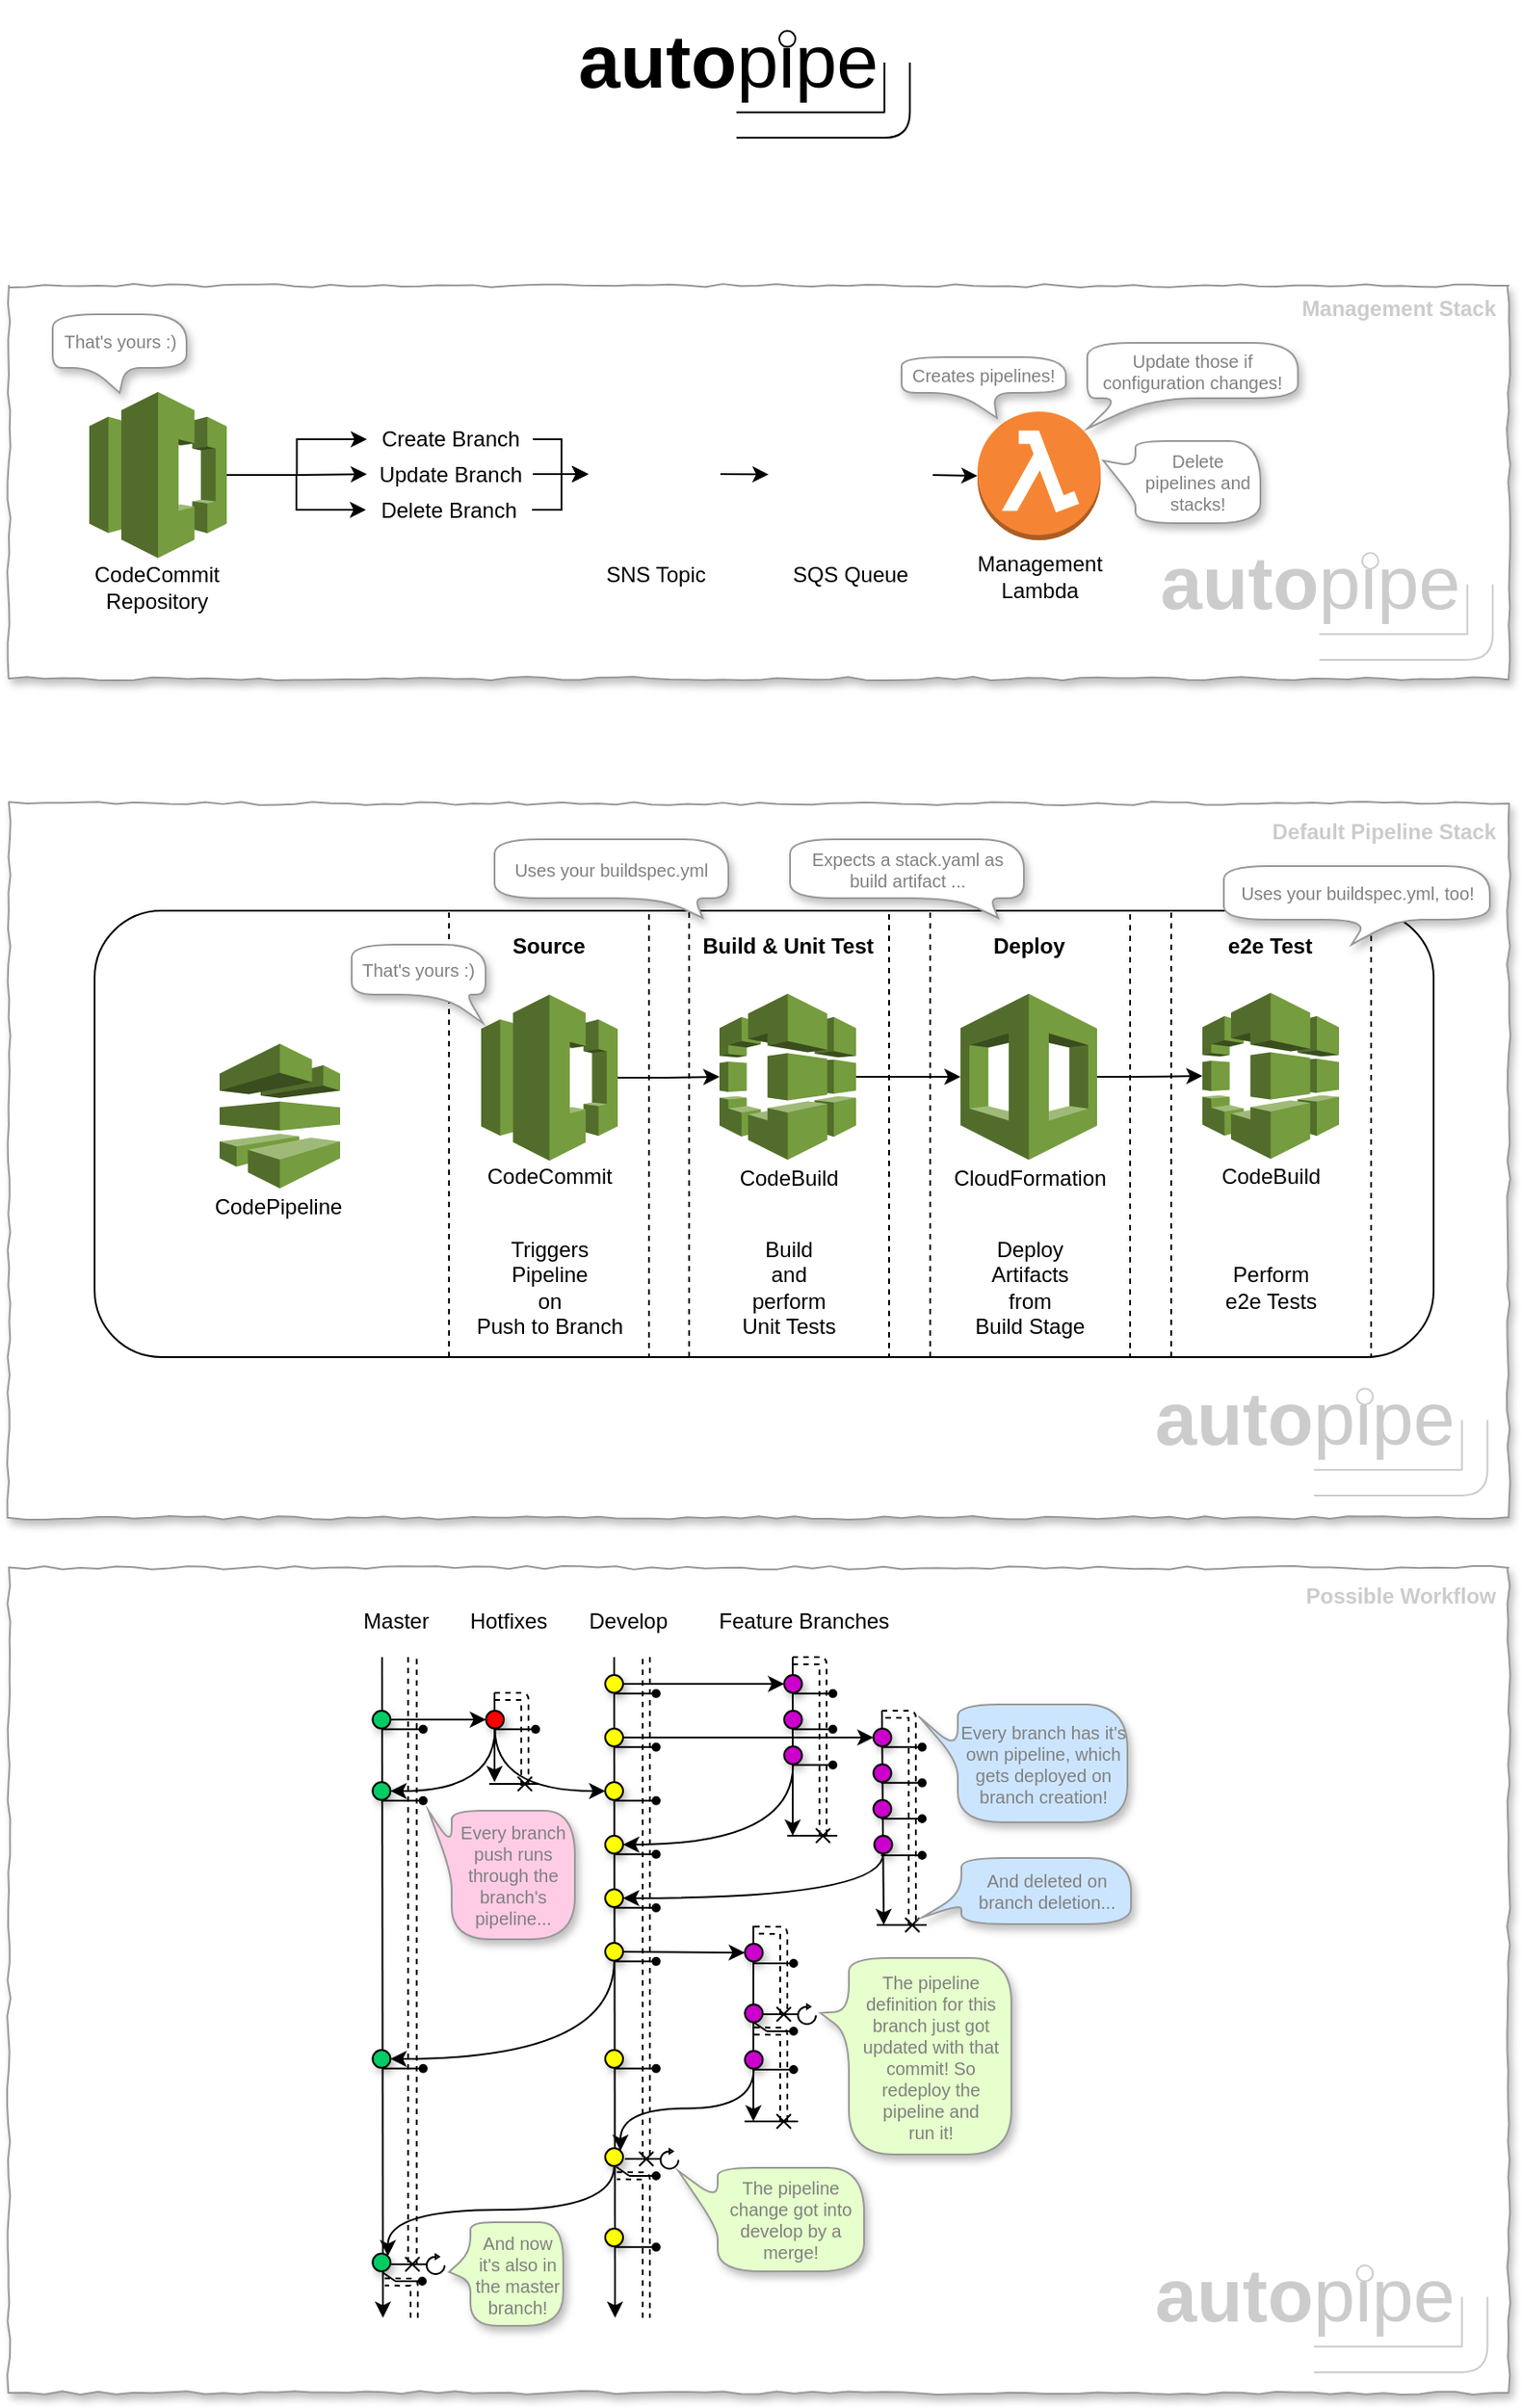 <mxfile version="12.0.2" type="device" pages="1"><diagram id="Ag3BQZGBw6UOgnRvfbhk" name="Page-1"><mxGraphModel dx="-2028" dy="-161" grid="1" gridSize="10" guides="1" tooltips="1" connect="1" arrows="1" fold="1" page="0" pageScale="1" pageWidth="827" pageHeight="1169" math="0" shadow="0"><root><mxCell id="0"/><mxCell id="1" parent="0"/><mxCell id="YhTG-OU2fofFNXRnNxZo-60" value="" style="rounded=0;whiteSpace=wrap;html=1;shadow=1;strokeColor=#999999;fillColor=#FFFFFF;gradientColor=none;fontSize=10;fontColor=#808080;comic=1;" vertex="1" parent="1"><mxGeometry x="3290" y="1838" width="840" height="462" as="geometry"/></mxCell><mxCell id="YhTG-OU2fofFNXRnNxZo-61" value="Possible Workflow" style="text;html=1;strokeColor=none;fillColor=none;align=right;verticalAlign=middle;whiteSpace=wrap;rounded=0;shadow=1;fontSize=12;fontColor=#CCCCCC;fontStyle=1" vertex="1" parent="1"><mxGeometry x="3967" y="1844" width="158" height="20" as="geometry"/></mxCell><mxCell id="YhTG-OU2fofFNXRnNxZo-62" value="" style="group;fontColor=#CCCCCC;" vertex="1" connectable="0" parent="1"><mxGeometry x="3926" y="2211.3" width="185" height="70" as="geometry"/></mxCell><mxCell id="YhTG-OU2fofFNXRnNxZo-63" value="" style="group" vertex="1" connectable="0" parent="YhTG-OU2fofFNXRnNxZo-62"><mxGeometry width="185" height="70" as="geometry"/></mxCell><mxCell id="YhTG-OU2fofFNXRnNxZo-64" value="&lt;font style=&quot;font-size: 42px&quot; color=&quot;#cccccc&quot;&gt;&lt;b&gt;auto&lt;/b&gt;pipe&lt;/font&gt;" style="text;html=1;strokeColor=none;fillColor=none;align=center;verticalAlign=middle;whiteSpace=wrap;rounded=0;" vertex="1" parent="YhTG-OU2fofFNXRnNxZo-63"><mxGeometry width="180" height="70" as="geometry"/></mxCell><mxCell id="YhTG-OU2fofFNXRnNxZo-65" value="" style="shape=link;html=1;width=14.286;exitX=1;exitY=0.5;exitDx=0;exitDy=0;entryX=0.5;entryY=1;entryDx=0;entryDy=0;strokeColor=#CCCCCC;" edge="1" parent="YhTG-OU2fofFNXRnNxZo-63"><mxGeometry width="50" height="50" relative="1" as="geometry"><mxPoint x="185" y="35" as="sourcePoint"/><mxPoint x="95" y="70" as="targetPoint"/><Array as="points"><mxPoint x="185" y="70"/></Array></mxGeometry></mxCell><mxCell id="YhTG-OU2fofFNXRnNxZo-66" value="" style="ellipse;whiteSpace=wrap;html=1;fontColor=#CCCCCC;strokeColor=#CCCCCC;" vertex="1" parent="YhTG-OU2fofFNXRnNxZo-63"><mxGeometry x="119" y="17.302" width="9" height="9" as="geometry"/></mxCell><mxCell id="YhTG-OU2fofFNXRnNxZo-51" value="" style="rounded=0;whiteSpace=wrap;html=1;shadow=1;strokeColor=#999999;fillColor=#FFFFFF;gradientColor=none;fontSize=10;fontColor=#808080;comic=1;" vertex="1" parent="1"><mxGeometry x="3290" y="1410" width="840" height="400" as="geometry"/></mxCell><mxCell id="YhTG-OU2fofFNXRnNxZo-52" value="Default Pipeline Stack" style="text;html=1;strokeColor=none;fillColor=none;align=right;verticalAlign=middle;whiteSpace=wrap;rounded=0;shadow=1;fontSize=12;fontColor=#CCCCCC;fontStyle=1" vertex="1" parent="1"><mxGeometry x="3967" y="1416" width="158" height="20" as="geometry"/></mxCell><mxCell id="YhTG-OU2fofFNXRnNxZo-53" value="" style="group;fontColor=#CCCCCC;" vertex="1" connectable="0" parent="1"><mxGeometry x="3926" y="1720.3" width="185" height="70" as="geometry"/></mxCell><mxCell id="YhTG-OU2fofFNXRnNxZo-54" value="" style="group" vertex="1" connectable="0" parent="YhTG-OU2fofFNXRnNxZo-53"><mxGeometry width="185" height="70" as="geometry"/></mxCell><mxCell id="YhTG-OU2fofFNXRnNxZo-55" value="&lt;font style=&quot;font-size: 42px&quot; color=&quot;#cccccc&quot;&gt;&lt;b&gt;auto&lt;/b&gt;pipe&lt;/font&gt;" style="text;html=1;strokeColor=none;fillColor=none;align=center;verticalAlign=middle;whiteSpace=wrap;rounded=0;" vertex="1" parent="YhTG-OU2fofFNXRnNxZo-54"><mxGeometry width="180" height="70" as="geometry"/></mxCell><mxCell id="YhTG-OU2fofFNXRnNxZo-56" value="" style="shape=link;html=1;width=14.286;exitX=1;exitY=0.5;exitDx=0;exitDy=0;entryX=0.5;entryY=1;entryDx=0;entryDy=0;strokeColor=#CCCCCC;" edge="1" parent="YhTG-OU2fofFNXRnNxZo-54"><mxGeometry width="50" height="50" relative="1" as="geometry"><mxPoint x="185" y="35" as="sourcePoint"/><mxPoint x="95" y="70" as="targetPoint"/><Array as="points"><mxPoint x="185" y="70"/></Array></mxGeometry></mxCell><mxCell id="YhTG-OU2fofFNXRnNxZo-57" value="" style="ellipse;whiteSpace=wrap;html=1;fontColor=#CCCCCC;strokeColor=#CCCCCC;" vertex="1" parent="YhTG-OU2fofFNXRnNxZo-54"><mxGeometry x="119" y="17.302" width="9" height="9" as="geometry"/></mxCell><mxCell id="YhTG-OU2fofFNXRnNxZo-42" value="" style="rounded=0;whiteSpace=wrap;html=1;shadow=1;strokeColor=#999999;fillColor=#FFFFFF;gradientColor=none;fontSize=10;fontColor=#808080;comic=1;" vertex="1" parent="1"><mxGeometry x="3290" y="1120" width="840" height="220" as="geometry"/></mxCell><mxCell id="xUE1sR0iVJsSHnruMnoa-185" value="" style="verticalLabelPosition=bottom;shadow=0;align=center;fillColor=#ffffff;html=1;verticalAlign=top;strokeWidth=1;shape=mxgraph.electrical.transmission.testPoint;labelBackgroundColor=#ffffff;fontColor=#000000;rotation=90;strokeColor=#000000;perimeterSpacing=1;" parent="1" vertex="1"><mxGeometry x="3739" y="1895.935" width="4" height="25" as="geometry"/></mxCell><mxCell id="xUE1sR0iVJsSHnruMnoa-184" value="" style="verticalLabelPosition=bottom;shadow=0;align=center;fillColor=#ffffff;html=1;verticalAlign=top;strokeWidth=1;shape=mxgraph.electrical.transmission.testPoint;labelBackgroundColor=#ffffff;fontColor=#000000;rotation=90;strokeColor=#000000;perimeterSpacing=1;" parent="1" vertex="1"><mxGeometry x="3789" y="1925.935" width="4" height="25" as="geometry"/></mxCell><mxCell id="xUE1sR0iVJsSHnruMnoa-183" value="" style="verticalLabelPosition=bottom;shadow=0;align=center;fillColor=#ffffff;html=1;verticalAlign=top;strokeWidth=1;shape=mxgraph.electrical.transmission.testPoint;labelBackgroundColor=#ffffff;fontColor=#000000;rotation=90;strokeColor=#000000;perimeterSpacing=1;" parent="1" vertex="1"><mxGeometry x="3789" y="1945.935" width="4" height="25" as="geometry"/></mxCell><mxCell id="xUE1sR0iVJsSHnruMnoa-182" value="" style="verticalLabelPosition=bottom;shadow=0;align=center;fillColor=#ffffff;html=1;verticalAlign=top;strokeWidth=1;shape=mxgraph.electrical.transmission.testPoint;labelBackgroundColor=#ffffff;fontColor=#000000;rotation=90;strokeColor=#000000;perimeterSpacing=1;" parent="1" vertex="1"><mxGeometry x="3789" y="1966" width="4" height="25" as="geometry"/></mxCell><mxCell id="xUE1sR0iVJsSHnruMnoa-180" value="" style="verticalLabelPosition=bottom;shadow=0;align=center;fillColor=#ffffff;html=1;verticalAlign=top;strokeWidth=1;shape=mxgraph.electrical.transmission.testPoint;labelBackgroundColor=#ffffff;fontColor=#000000;rotation=90;strokeColor=#000000;perimeterSpacing=1;" parent="1" vertex="1"><mxGeometry x="3789" y="1986.5" width="4" height="25" as="geometry"/></mxCell><mxCell id="xUE1sR0iVJsSHnruMnoa-179" value="" style="verticalLabelPosition=bottom;shadow=0;align=center;fillColor=#ffffff;html=1;verticalAlign=top;strokeWidth=1;shape=mxgraph.electrical.transmission.testPoint;labelBackgroundColor=#ffffff;fontColor=#000000;rotation=90;strokeColor=#000000;perimeterSpacing=1;" parent="1" vertex="1"><mxGeometry x="3717" y="2106.5" width="4" height="25" as="geometry"/></mxCell><mxCell id="xUE1sR0iVJsSHnruMnoa-159" value="" style="verticalLabelPosition=bottom;shadow=0;align=center;fillColor=#ffffff;html=1;verticalAlign=top;strokeWidth=1;shape=mxgraph.electrical.transmission.testPoint;labelBackgroundColor=#ffffff;fontColor=#000000;rotation=90;strokeColor=#000000;perimeterSpacing=1;" parent="1" vertex="1"><mxGeometry x="3717" y="2047" width="4" height="25" as="geometry"/></mxCell><mxCell id="xUE1sR0iVJsSHnruMnoa-36" value="" style="rounded=1;whiteSpace=wrap;html=1;" parent="1" vertex="1"><mxGeometry x="3338" y="1470" width="750" height="250" as="geometry"/></mxCell><mxCell id="xUE1sR0iVJsSHnruMnoa-29" value="" style="group" parent="1" vertex="1" connectable="0"><mxGeometry x="3688" y="1516.5" width="76.5" height="113" as="geometry"/></mxCell><mxCell id="xUE1sR0iVJsSHnruMnoa-20" value="" style="outlineConnect=0;dashed=0;verticalLabelPosition=bottom;verticalAlign=top;align=center;html=1;shape=mxgraph.aws3.codebuild;fillColor=#759C3E;gradientColor=none;" parent="xUE1sR0iVJsSHnruMnoa-29" vertex="1"><mxGeometry width="76.5" height="93" as="geometry"/></mxCell><mxCell id="xUE1sR0iVJsSHnruMnoa-21" value="CodeBuild" style="text;html=1;strokeColor=none;fillColor=none;align=center;verticalAlign=middle;whiteSpace=wrap;rounded=0;" parent="xUE1sR0iVJsSHnruMnoa-29" vertex="1"><mxGeometry x="18.5" y="93" width="40" height="20" as="geometry"/></mxCell><mxCell id="xUE1sR0iVJsSHnruMnoa-30" style="edgeStyle=orthogonalEdgeStyle;rounded=0;orthogonalLoop=1;jettySize=auto;html=1;exitX=1;exitY=0.5;exitDx=0;exitDy=0;exitPerimeter=0;curved=1;" parent="1" source="xUE1sR0iVJsSHnruMnoa-18" target="xUE1sR0iVJsSHnruMnoa-20" edge="1"><mxGeometry relative="1" as="geometry"/></mxCell><mxCell id="xUE1sR0iVJsSHnruMnoa-31" style="edgeStyle=orthogonalEdgeStyle;rounded=0;orthogonalLoop=1;jettySize=auto;html=1;exitX=1;exitY=0.5;exitDx=0;exitDy=0;exitPerimeter=0;" parent="1" source="xUE1sR0iVJsSHnruMnoa-20" target="xUE1sR0iVJsSHnruMnoa-14" edge="1"><mxGeometry relative="1" as="geometry"/></mxCell><mxCell id="xUE1sR0iVJsSHnruMnoa-35" style="edgeStyle=orthogonalEdgeStyle;rounded=0;orthogonalLoop=1;jettySize=auto;html=1;exitX=1;exitY=0.5;exitDx=0;exitDy=0;exitPerimeter=0;curved=1;" parent="1" source="xUE1sR0iVJsSHnruMnoa-14" target="xUE1sR0iVJsSHnruMnoa-33" edge="1"><mxGeometry relative="1" as="geometry"/></mxCell><mxCell id="xUE1sR0iVJsSHnruMnoa-40" value="" style="group" parent="1" vertex="1" connectable="0"><mxGeometry x="3583" y="1430" width="112" height="320" as="geometry"/></mxCell><mxCell id="xUE1sR0iVJsSHnruMnoa-38" value="" style="rounded=0;whiteSpace=wrap;html=1;fillColor=none;dashed=1;" parent="xUE1sR0iVJsSHnruMnoa-40" vertex="1"><mxGeometry x="88" y="40" width="112" height="250" as="geometry"/></mxCell><mxCell id="xUE1sR0iVJsSHnruMnoa-39" value="Build &amp;amp; Unit Test" style="text;html=1;strokeColor=none;fillColor=none;align=center;verticalAlign=middle;whiteSpace=wrap;rounded=0;dashed=1;fontStyle=1" parent="xUE1sR0iVJsSHnruMnoa-40" vertex="1"><mxGeometry x="89" y="50" width="109" height="20" as="geometry"/></mxCell><mxCell id="xUE1sR0iVJsSHnruMnoa-45" value="Build&lt;br&gt;and&lt;br&gt;perform&lt;br&gt;Unit Tests" style="text;html=1;strokeColor=none;fillColor=none;align=center;verticalAlign=middle;whiteSpace=wrap;rounded=0;dashed=1;fontStyle=0" parent="xUE1sR0iVJsSHnruMnoa-40" vertex="1"><mxGeometry x="98.5" y="211" width="90" height="80" as="geometry"/></mxCell><mxCell id="xUE1sR0iVJsSHnruMnoa-41" value="" style="group" parent="1" vertex="1" connectable="0"><mxGeometry x="3448.5" y="1430" width="113" height="320" as="geometry"/></mxCell><mxCell id="xUE1sR0iVJsSHnruMnoa-42" value="" style="rounded=0;whiteSpace=wrap;html=1;fillColor=none;dashed=1;" parent="xUE1sR0iVJsSHnruMnoa-41" vertex="1"><mxGeometry x="88" y="40" width="112" height="250" as="geometry"/></mxCell><mxCell id="xUE1sR0iVJsSHnruMnoa-43" value="Source" style="text;html=1;strokeColor=none;fillColor=none;align=center;verticalAlign=middle;whiteSpace=wrap;rounded=0;dashed=1;fontStyle=1" parent="xUE1sR0iVJsSHnruMnoa-41" vertex="1"><mxGeometry x="99" y="50" width="89" height="20" as="geometry"/></mxCell><mxCell id="xUE1sR0iVJsSHnruMnoa-44" value="Triggers Pipeline&lt;br&gt;on&lt;br&gt;Push to Branch" style="text;html=1;strokeColor=none;fillColor=none;align=center;verticalAlign=middle;whiteSpace=wrap;rounded=0;dashed=1;fontStyle=0" parent="xUE1sR0iVJsSHnruMnoa-41" vertex="1"><mxGeometry x="99" y="211" width="90" height="80" as="geometry"/></mxCell><mxCell id="YhTG-OU2fofFNXRnNxZo-74" value="That's yours :)" style="shape=callout;whiteSpace=wrap;html=1;perimeter=calloutPerimeter;rounded=1;gradientColor=none;strokeColor=#999999;fontColor=#808080;shadow=1;arcSize=50;size=16;position=0.68;base=13;fontSize=10;position2=0.98;" vertex="1" parent="xUE1sR0iVJsSHnruMnoa-41"><mxGeometry x="33.5" y="59" width="75" height="44" as="geometry"/></mxCell><mxCell id="xUE1sR0iVJsSHnruMnoa-50" value="" style="group" parent="1" vertex="1" connectable="0"><mxGeometry x="3718" y="1430" width="112" height="320" as="geometry"/></mxCell><mxCell id="xUE1sR0iVJsSHnruMnoa-51" value="" style="rounded=0;whiteSpace=wrap;html=1;fillColor=none;dashed=1;" parent="xUE1sR0iVJsSHnruMnoa-50" vertex="1"><mxGeometry x="88" y="40" width="112" height="250" as="geometry"/></mxCell><mxCell id="xUE1sR0iVJsSHnruMnoa-52" value="Deploy" style="text;html=1;strokeColor=none;fillColor=none;align=center;verticalAlign=middle;whiteSpace=wrap;rounded=0;dashed=1;fontStyle=1" parent="xUE1sR0iVJsSHnruMnoa-50" vertex="1"><mxGeometry x="99" y="50" width="89" height="20" as="geometry"/></mxCell><mxCell id="xUE1sR0iVJsSHnruMnoa-53" value="Deploy&lt;br&gt;Artifacts&lt;br&gt;from&lt;br&gt;Build Stage" style="text;html=1;strokeColor=none;fillColor=none;align=center;verticalAlign=middle;whiteSpace=wrap;rounded=0;dashed=1;fontStyle=0" parent="xUE1sR0iVJsSHnruMnoa-50" vertex="1"><mxGeometry x="98.5" y="211" width="90" height="80" as="geometry"/></mxCell><mxCell id="xUE1sR0iVJsSHnruMnoa-27" value="" style="group" parent="xUE1sR0iVJsSHnruMnoa-50" vertex="1" connectable="0"><mxGeometry x="105" y="86.5" width="76.5" height="113" as="geometry"/></mxCell><mxCell id="xUE1sR0iVJsSHnruMnoa-14" value="" style="outlineConnect=0;dashed=0;verticalLabelPosition=bottom;verticalAlign=top;align=center;html=1;shape=mxgraph.aws3.cloudformation;fillColor=#759C3E;gradientColor=none;" parent="xUE1sR0iVJsSHnruMnoa-27" vertex="1"><mxGeometry width="76.5" height="93" as="geometry"/></mxCell><mxCell id="xUE1sR0iVJsSHnruMnoa-15" value="CloudFormation" style="text;html=1;strokeColor=none;fillColor=none;align=center;verticalAlign=middle;whiteSpace=wrap;rounded=0;" parent="xUE1sR0iVJsSHnruMnoa-27" vertex="1"><mxGeometry x="18.5" y="93" width="40" height="20" as="geometry"/></mxCell><mxCell id="xUE1sR0iVJsSHnruMnoa-54" value="" style="group" parent="1" vertex="1" connectable="0"><mxGeometry x="3853" y="1430" width="214" height="320" as="geometry"/></mxCell><mxCell id="xUE1sR0iVJsSHnruMnoa-55" value="" style="rounded=0;whiteSpace=wrap;html=1;fillColor=none;dashed=1;" parent="xUE1sR0iVJsSHnruMnoa-54" vertex="1"><mxGeometry x="88" y="40" width="112" height="250" as="geometry"/></mxCell><mxCell id="xUE1sR0iVJsSHnruMnoa-56" value="e2e Test" style="text;html=1;strokeColor=none;fillColor=none;align=center;verticalAlign=middle;whiteSpace=wrap;rounded=0;dashed=1;fontStyle=1" parent="xUE1sR0iVJsSHnruMnoa-54" vertex="1"><mxGeometry x="99" y="50" width="89" height="20" as="geometry"/></mxCell><mxCell id="xUE1sR0iVJsSHnruMnoa-57" value="Perform&lt;br&gt;e2e Tests" style="text;html=1;strokeColor=none;fillColor=none;align=center;verticalAlign=middle;whiteSpace=wrap;rounded=0;dashed=1;fontStyle=0" parent="xUE1sR0iVJsSHnruMnoa-54" vertex="1"><mxGeometry x="98.5" y="211" width="90" height="80" as="geometry"/></mxCell><mxCell id="xUE1sR0iVJsSHnruMnoa-32" value="" style="group" parent="xUE1sR0iVJsSHnruMnoa-54" vertex="1" connectable="0"><mxGeometry x="105.5" y="86" width="76.5" height="113" as="geometry"/></mxCell><mxCell id="xUE1sR0iVJsSHnruMnoa-33" value="" style="outlineConnect=0;dashed=0;verticalLabelPosition=bottom;verticalAlign=top;align=center;html=1;shape=mxgraph.aws3.codebuild;fillColor=#759C3E;gradientColor=none;" parent="xUE1sR0iVJsSHnruMnoa-32" vertex="1"><mxGeometry width="76.5" height="93" as="geometry"/></mxCell><mxCell id="xUE1sR0iVJsSHnruMnoa-34" value="CodeBuild" style="text;html=1;strokeColor=none;fillColor=none;align=center;verticalAlign=middle;whiteSpace=wrap;rounded=0;" parent="xUE1sR0iVJsSHnruMnoa-32" vertex="1"><mxGeometry x="18.5" y="93" width="40" height="20" as="geometry"/></mxCell><mxCell id="xUE1sR0iVJsSHnruMnoa-61" value="" style="group" parent="1" vertex="1" connectable="0"><mxGeometry x="3408" y="1544.5" width="67.5" height="101" as="geometry"/></mxCell><mxCell id="xUE1sR0iVJsSHnruMnoa-22" value="" style="outlineConnect=0;dashed=0;verticalLabelPosition=bottom;verticalAlign=top;align=center;html=1;shape=mxgraph.aws3.codepipeline;fillColor=#759C3E;gradientColor=none;" parent="xUE1sR0iVJsSHnruMnoa-61" vertex="1"><mxGeometry width="67.5" height="81" as="geometry"/></mxCell><mxCell id="xUE1sR0iVJsSHnruMnoa-23" value="CodePipeline" style="text;html=1;strokeColor=none;fillColor=none;align=center;verticalAlign=middle;whiteSpace=wrap;rounded=0;" parent="xUE1sR0iVJsSHnruMnoa-61" vertex="1"><mxGeometry x="13" y="81" width="40" height="20" as="geometry"/></mxCell><mxCell id="xUE1sR0iVJsSHnruMnoa-25" value="" style="group" parent="1" vertex="1" connectable="0"><mxGeometry x="3554.5" y="1517" width="76.5" height="112" as="geometry"/></mxCell><mxCell id="xUE1sR0iVJsSHnruMnoa-18" value="" style="outlineConnect=0;dashed=0;verticalLabelPosition=bottom;verticalAlign=top;align=center;html=1;shape=mxgraph.aws3.codecommit;fillColor=#759C3E;gradientColor=none;" parent="xUE1sR0iVJsSHnruMnoa-25" vertex="1"><mxGeometry width="76.5" height="93" as="geometry"/></mxCell><mxCell id="xUE1sR0iVJsSHnruMnoa-19" value="CodeCommit" style="text;html=1;strokeColor=none;fillColor=none;align=center;verticalAlign=middle;whiteSpace=wrap;rounded=0;" parent="xUE1sR0iVJsSHnruMnoa-25" vertex="1"><mxGeometry x="18.5" y="92" width="40" height="20" as="geometry"/></mxCell><mxCell id="xUE1sR0iVJsSHnruMnoa-62" value="" style="endArrow=classic;html=1;" parent="1" edge="1"><mxGeometry width="50" height="50" relative="1" as="geometry"><mxPoint x="3499" y="1888" as="sourcePoint"/><mxPoint x="3499.5" y="2258" as="targetPoint"/></mxGeometry></mxCell><mxCell id="xUE1sR0iVJsSHnruMnoa-63" value="" style="endArrow=classic;html=1;" parent="1" edge="1"><mxGeometry width="50" height="50" relative="1" as="geometry"><mxPoint x="3629" y="1888" as="sourcePoint"/><mxPoint x="3629.5" y="2258" as="targetPoint"/></mxGeometry></mxCell><mxCell id="xUE1sR0iVJsSHnruMnoa-64" value="Master" style="text;html=1;strokeColor=none;fillColor=none;align=center;verticalAlign=middle;whiteSpace=wrap;rounded=0;dashed=1;" parent="1" vertex="1"><mxGeometry x="3486.5" y="1858" width="40" height="20" as="geometry"/></mxCell><mxCell id="xUE1sR0iVJsSHnruMnoa-65" value="Develop" style="text;html=1;strokeColor=none;fillColor=none;align=center;verticalAlign=middle;whiteSpace=wrap;rounded=0;dashed=1;" parent="1" vertex="1"><mxGeometry x="3617" y="1858" width="40" height="20" as="geometry"/></mxCell><mxCell id="xUE1sR0iVJsSHnruMnoa-66" value="Feature Branches" style="text;html=1;strokeColor=none;fillColor=none;align=center;verticalAlign=middle;whiteSpace=wrap;rounded=0;dashed=1;" parent="1" vertex="1"><mxGeometry x="3656" y="1858" width="159" height="20" as="geometry"/></mxCell><mxCell id="xUE1sR0iVJsSHnruMnoa-67" value="" style="endArrow=classic;html=1;" parent="1" edge="1"><mxGeometry width="50" height="50" relative="1" as="geometry"><mxPoint x="3729" y="1888" as="sourcePoint"/><mxPoint x="3729" y="1988" as="targetPoint"/></mxGeometry></mxCell><mxCell id="xUE1sR0iVJsSHnruMnoa-83" style="rounded=0;orthogonalLoop=1;jettySize=auto;html=1;exitX=1;exitY=0.5;exitDx=0;exitDy=0;entryX=0;entryY=0.5;entryDx=0;entryDy=0;" parent="1" source="xUE1sR0iVJsSHnruMnoa-69" target="xUE1sR0iVJsSHnruMnoa-79" edge="1"><mxGeometry relative="1" as="geometry"><mxPoint x="3749" y="1918" as="targetPoint"/></mxGeometry></mxCell><mxCell id="xUE1sR0iVJsSHnruMnoa-69" value="" style="ellipse;whiteSpace=wrap;html=1;aspect=fixed;fillColor=#FFFF00;shadow=1;strokeColor=#000000;" parent="1" vertex="1"><mxGeometry x="3624" y="1898" width="10" height="10" as="geometry"/></mxCell><mxCell id="xUE1sR0iVJsSHnruMnoa-99" style="rounded=1;orthogonalLoop=1;jettySize=auto;html=1;exitX=1;exitY=0.5;exitDx=0;exitDy=0;entryX=0;entryY=0.5;entryDx=0;entryDy=0;" parent="1" source="xUE1sR0iVJsSHnruMnoa-70" target="xUE1sR0iVJsSHnruMnoa-96" edge="1"><mxGeometry relative="1" as="geometry"/></mxCell><mxCell id="xUE1sR0iVJsSHnruMnoa-70" value="" style="ellipse;whiteSpace=wrap;html=1;aspect=fixed;fillColor=#FFFF00;shadow=1;strokeColor=#000000;" parent="1" vertex="1"><mxGeometry x="3624" y="1928" width="10" height="10" as="geometry"/></mxCell><mxCell id="xUE1sR0iVJsSHnruMnoa-71" value="" style="ellipse;whiteSpace=wrap;html=1;aspect=fixed;fillColor=#FFFF00;shadow=1;strokeColor=#000000;" parent="1" vertex="1"><mxGeometry x="3624" y="1958" width="10" height="10" as="geometry"/></mxCell><mxCell id="xUE1sR0iVJsSHnruMnoa-72" value="" style="ellipse;whiteSpace=wrap;html=1;aspect=fixed;fillColor=#FFFF00;shadow=1;strokeColor=#000000;" parent="1" vertex="1"><mxGeometry x="3624" y="1988" width="10" height="10" as="geometry"/></mxCell><mxCell id="xUE1sR0iVJsSHnruMnoa-73" value="" style="ellipse;whiteSpace=wrap;html=1;aspect=fixed;fillColor=#FFFF00;shadow=1;strokeColor=#000000;" parent="1" vertex="1"><mxGeometry x="3624" y="2018" width="10" height="10" as="geometry"/></mxCell><mxCell id="xUE1sR0iVJsSHnruMnoa-74" value="" style="ellipse;whiteSpace=wrap;html=1;aspect=fixed;fillColor=#FFFF00;shadow=1;strokeColor=#000000;" parent="1" vertex="1"><mxGeometry x="3624" y="2048" width="10" height="10" as="geometry"/></mxCell><mxCell id="xUE1sR0iVJsSHnruMnoa-75" value="" style="ellipse;whiteSpace=wrap;html=1;aspect=fixed;fillColor=#FFFF00;shadow=1;strokeColor=#000000;" parent="1" vertex="1"><mxGeometry x="3624" y="2108" width="10" height="10" as="geometry"/></mxCell><mxCell id="xUE1sR0iVJsSHnruMnoa-76" value="" style="ellipse;whiteSpace=wrap;html=1;aspect=fixed;fillColor=#FFFF00;shadow=1;strokeColor=#000000;" parent="1" vertex="1"><mxGeometry x="3624" y="2163" width="10" height="10" as="geometry"/></mxCell><mxCell id="xUE1sR0iVJsSHnruMnoa-77" value="" style="ellipse;whiteSpace=wrap;html=1;aspect=fixed;fillColor=#FFFF00;shadow=1;strokeColor=#000000;" parent="1" vertex="1"><mxGeometry x="3624" y="2208" width="10" height="10" as="geometry"/></mxCell><mxCell id="xUE1sR0iVJsSHnruMnoa-79" value="" style="ellipse;whiteSpace=wrap;html=1;aspect=fixed;fillColor=#CC00CC;shadow=1;strokeColor=#000000;" parent="1" vertex="1"><mxGeometry x="3724.222" y="1898" width="10" height="10" as="geometry"/></mxCell><mxCell id="xUE1sR0iVJsSHnruMnoa-80" value="" style="ellipse;whiteSpace=wrap;html=1;aspect=fixed;fillColor=#CC00CC;shadow=1;strokeColor=#000000;" parent="1" vertex="1"><mxGeometry x="3724.222" y="1918" width="10" height="10" as="geometry"/></mxCell><mxCell id="xUE1sR0iVJsSHnruMnoa-84" style="rounded=0;orthogonalLoop=1;jettySize=auto;html=1;exitX=0.5;exitY=1;exitDx=0;exitDy=0;entryX=1;entryY=0.5;entryDx=0;entryDy=0;elbow=vertical;edgeStyle=orthogonalEdgeStyle;curved=1;" parent="1" source="xUE1sR0iVJsSHnruMnoa-81" target="xUE1sR0iVJsSHnruMnoa-72" edge="1"><mxGeometry relative="1" as="geometry"/></mxCell><mxCell id="xUE1sR0iVJsSHnruMnoa-81" value="" style="ellipse;whiteSpace=wrap;html=1;aspect=fixed;fillColor=#CC00CC;shadow=1;strokeColor=#000000;" parent="1" vertex="1"><mxGeometry x="3724.222" y="1938" width="10" height="10" as="geometry"/></mxCell><mxCell id="xUE1sR0iVJsSHnruMnoa-114" style="rounded=1;orthogonalLoop=1;jettySize=auto;html=1;exitX=1;exitY=0.5;exitDx=0;exitDy=0;entryX=0;entryY=0.5;entryDx=0;entryDy=0;" parent="1" source="xUE1sR0iVJsSHnruMnoa-90" target="xUE1sR0iVJsSHnruMnoa-107" edge="1"><mxGeometry relative="1" as="geometry"/></mxCell><mxCell id="xUE1sR0iVJsSHnruMnoa-90" value="" style="ellipse;whiteSpace=wrap;html=1;aspect=fixed;fillColor=#00CC66;shadow=1;strokeColor=#000000;" parent="1" vertex="1"><mxGeometry x="3493.722" y="1918" width="10" height="10" as="geometry"/></mxCell><mxCell id="xUE1sR0iVJsSHnruMnoa-91" value="" style="ellipse;whiteSpace=wrap;html=1;aspect=fixed;fillColor=#00CC66;shadow=1;strokeColor=#000000;" parent="1" vertex="1"><mxGeometry x="3493.722" y="1958" width="10" height="10" as="geometry"/></mxCell><mxCell id="xUE1sR0iVJsSHnruMnoa-93" value="" style="ellipse;whiteSpace=wrap;html=1;aspect=fixed;fillColor=#00CC66;shadow=1;strokeColor=#000000;" parent="1" vertex="1"><mxGeometry x="3493.722" y="2108" width="10" height="10" as="geometry"/></mxCell><mxCell id="xUE1sR0iVJsSHnruMnoa-95" value="" style="endArrow=classic;html=1;" parent="1" edge="1"><mxGeometry width="50" height="50" relative="1" as="geometry"><mxPoint x="3779" y="1918" as="sourcePoint"/><mxPoint x="3780" y="2038" as="targetPoint"/></mxGeometry></mxCell><mxCell id="xUE1sR0iVJsSHnruMnoa-96" value="" style="ellipse;whiteSpace=wrap;html=1;aspect=fixed;fillColor=#CC00CC;shadow=1;strokeColor=#000000;" parent="1" vertex="1"><mxGeometry x="3774.222" y="1928" width="10" height="10" as="geometry"/></mxCell><mxCell id="xUE1sR0iVJsSHnruMnoa-97" value="" style="ellipse;whiteSpace=wrap;html=1;aspect=fixed;fillColor=#CC00CC;shadow=1;strokeColor=#000000;" parent="1" vertex="1"><mxGeometry x="3774.222" y="1948" width="10" height="10" as="geometry"/></mxCell><mxCell id="xUE1sR0iVJsSHnruMnoa-98" value="" style="ellipse;whiteSpace=wrap;html=1;aspect=fixed;fillColor=#CC00CC;shadow=1;strokeColor=#000000;" parent="1" vertex="1"><mxGeometry x="3774.222" y="1968" width="10" height="10" as="geometry"/></mxCell><mxCell id="xUE1sR0iVJsSHnruMnoa-104" style="edgeStyle=orthogonalEdgeStyle;curved=1;rounded=1;orthogonalLoop=1;jettySize=auto;html=1;exitX=0.5;exitY=1;exitDx=0;exitDy=0;entryX=1;entryY=0.5;entryDx=0;entryDy=0;" parent="1" source="xUE1sR0iVJsSHnruMnoa-103" target="xUE1sR0iVJsSHnruMnoa-73" edge="1"><mxGeometry relative="1" as="geometry"/></mxCell><mxCell id="xUE1sR0iVJsSHnruMnoa-103" value="" style="ellipse;whiteSpace=wrap;html=1;aspect=fixed;fillColor=#CC00CC;shadow=1;strokeColor=#000000;" parent="1" vertex="1"><mxGeometry x="3774.722" y="1988" width="10" height="10" as="geometry"/></mxCell><mxCell id="xUE1sR0iVJsSHnruMnoa-105" value="" style="endArrow=classic;html=1;" parent="1" edge="1"><mxGeometry width="50" height="50" relative="1" as="geometry"><mxPoint x="3562" y="1908" as="sourcePoint"/><mxPoint x="3562" y="1958" as="targetPoint"/></mxGeometry></mxCell><mxCell id="xUE1sR0iVJsSHnruMnoa-115" style="edgeStyle=orthogonalEdgeStyle;curved=1;rounded=1;orthogonalLoop=1;jettySize=auto;html=1;exitX=0.5;exitY=1;exitDx=0;exitDy=0;entryX=1;entryY=0.5;entryDx=0;entryDy=0;" parent="1" source="xUE1sR0iVJsSHnruMnoa-107" target="xUE1sR0iVJsSHnruMnoa-91" edge="1"><mxGeometry relative="1" as="geometry"/></mxCell><mxCell id="xUE1sR0iVJsSHnruMnoa-107" value="" style="ellipse;whiteSpace=wrap;html=1;aspect=fixed;fillColor=#FF0000;shadow=1;strokeColor=#000000;" parent="1" vertex="1"><mxGeometry x="3557.222" y="1918" width="10" height="10" as="geometry"/></mxCell><mxCell id="xUE1sR0iVJsSHnruMnoa-109" value="Hotfixes" style="text;html=1;strokeColor=none;fillColor=none;align=center;verticalAlign=middle;whiteSpace=wrap;rounded=0;dashed=1;" parent="1" vertex="1"><mxGeometry x="3550" y="1858" width="40" height="20" as="geometry"/></mxCell><mxCell id="xUE1sR0iVJsSHnruMnoa-120" value="" style="shape=link;html=1;shadow=0;comic=0;strokeWidth=1;endArrow=none;endFill=0;dashed=1;" parent="1" edge="1"><mxGeometry width="50" height="50" relative="1" as="geometry"><mxPoint x="3579" y="1960" as="sourcePoint"/><mxPoint x="3562" y="1910" as="targetPoint"/><Array as="points"><mxPoint x="3579" y="1910"/></Array></mxGeometry></mxCell><mxCell id="xUE1sR0iVJsSHnruMnoa-121" value="" style="endArrow=cross;html=1;shadow=0;strokeWidth=1;endFill=0;" parent="1" edge="1"><mxGeometry width="50" height="50" relative="1" as="geometry"><mxPoint x="3559" y="1959" as="sourcePoint"/><mxPoint x="3587" y="1959" as="targetPoint"/></mxGeometry></mxCell><mxCell id="xUE1sR0iVJsSHnruMnoa-122" value="" style="shape=link;html=1;shadow=0;comic=0;strokeWidth=1;endArrow=none;endFill=0;dashed=1;width=-4.762;" parent="1" edge="1"><mxGeometry width="50" height="50" relative="1" as="geometry"><mxPoint x="3516" y="2228" as="sourcePoint"/><mxPoint x="3516" y="1888" as="targetPoint"/></mxGeometry></mxCell><mxCell id="xUE1sR0iVJsSHnruMnoa-124" value="" style="shape=link;html=1;shadow=0;comic=0;strokeWidth=1;endArrow=none;endFill=0;dashed=1;" parent="1" edge="1"><mxGeometry width="50" height="50" relative="1" as="geometry"><mxPoint x="3647" y="2168" as="sourcePoint"/><mxPoint x="3647" y="1888" as="targetPoint"/></mxGeometry></mxCell><mxCell id="xUE1sR0iVJsSHnruMnoa-125" value="" style="shape=link;html=1;shadow=0;comic=0;strokeWidth=1;endArrow=none;endFill=0;dashed=1;" parent="1" edge="1"><mxGeometry width="50" height="50" relative="1" as="geometry"><mxPoint x="3796" y="2038" as="sourcePoint"/><mxPoint x="3778.968" y="1920" as="targetPoint"/><Array as="points"><mxPoint x="3795.968" y="1920"/></Array></mxGeometry></mxCell><mxCell id="xUE1sR0iVJsSHnruMnoa-126" value="" style="shape=link;html=1;shadow=0;comic=0;strokeWidth=1;endArrow=none;endFill=0;dashed=1;" parent="1" edge="1"><mxGeometry width="50" height="50" relative="1" as="geometry"><mxPoint x="3746" y="1988" as="sourcePoint"/><mxPoint x="3728.968" y="1890" as="targetPoint"/><Array as="points"><mxPoint x="3745.968" y="1890"/></Array></mxGeometry></mxCell><mxCell id="xUE1sR0iVJsSHnruMnoa-127" value="" style="endArrow=cross;html=1;shadow=0;strokeWidth=1;endFill=0;" parent="1" edge="1"><mxGeometry width="50" height="50" relative="1" as="geometry"><mxPoint x="3726" y="1988" as="sourcePoint"/><mxPoint x="3754" y="1988" as="targetPoint"/></mxGeometry></mxCell><mxCell id="xUE1sR0iVJsSHnruMnoa-128" value="" style="endArrow=cross;html=1;shadow=0;strokeWidth=1;endFill=0;" parent="1" edge="1"><mxGeometry width="50" height="50" relative="1" as="geometry"><mxPoint x="3776" y="2038" as="sourcePoint"/><mxPoint x="3804" y="2038" as="targetPoint"/></mxGeometry></mxCell><mxCell id="xUE1sR0iVJsSHnruMnoa-130" style="edgeStyle=orthogonalEdgeStyle;curved=1;rounded=1;orthogonalLoop=1;jettySize=auto;html=1;exitX=0.5;exitY=1;exitDx=0;exitDy=0;entryX=1;entryY=0.5;entryDx=0;entryDy=0;" parent="1" source="xUE1sR0iVJsSHnruMnoa-74" target="xUE1sR0iVJsSHnruMnoa-93" edge="1"><mxGeometry relative="1" as="geometry"><mxPoint x="3572.095" y="1947.952" as="sourcePoint"/><mxPoint x="3513.524" y="1973.19" as="targetPoint"/></mxGeometry></mxCell><mxCell id="xUE1sR0iVJsSHnruMnoa-131" value="" style="endArrow=classic;html=1;" parent="1" edge="1"><mxGeometry width="50" height="50" relative="1" as="geometry"><mxPoint x="3707" y="2038.5" as="sourcePoint"/><mxPoint x="3707" y="2148" as="targetPoint"/></mxGeometry></mxCell><mxCell id="xUE1sR0iVJsSHnruMnoa-132" value="" style="ellipse;whiteSpace=wrap;html=1;aspect=fixed;fillColor=#CC00CC;shadow=1;strokeColor=#000000;" parent="1" vertex="1"><mxGeometry x="3702.222" y="2048.5" width="10" height="10" as="geometry"/></mxCell><mxCell id="xUE1sR0iVJsSHnruMnoa-133" value="" style="ellipse;whiteSpace=wrap;html=1;aspect=fixed;fillColor=#CC00CC;shadow=1;strokeColor=#000000;" parent="1" vertex="1"><mxGeometry x="3702.222" y="2082.5" width="10" height="10" as="geometry"/></mxCell><mxCell id="xUE1sR0iVJsSHnruMnoa-134" value="" style="ellipse;whiteSpace=wrap;html=1;aspect=fixed;fillColor=#CC00CC;shadow=1;strokeColor=#000000;" parent="1" vertex="1"><mxGeometry x="3702.222" y="2108.5" width="10" height="10" as="geometry"/></mxCell><mxCell id="xUE1sR0iVJsSHnruMnoa-136" value="" style="endArrow=cross;html=1;shadow=0;strokeWidth=1;endFill=0;" parent="1" edge="1"><mxGeometry width="50" height="50" relative="1" as="geometry"><mxPoint x="3702" y="2148" as="sourcePoint"/><mxPoint x="3732" y="2148" as="targetPoint"/></mxGeometry></mxCell><mxCell id="xUE1sR0iVJsSHnruMnoa-138" style="rounded=1;orthogonalLoop=1;jettySize=auto;html=1;exitX=1;exitY=0.5;exitDx=0;exitDy=0;entryX=0;entryY=0.5;entryDx=0;entryDy=0;" parent="1" source="xUE1sR0iVJsSHnruMnoa-74" target="xUE1sR0iVJsSHnruMnoa-132" edge="1"><mxGeometry relative="1" as="geometry"><mxPoint x="3819.571" y="2008.143" as="sourcePoint"/><mxPoint x="3644.143" y="2033.286" as="targetPoint"/></mxGeometry></mxCell><mxCell id="xUE1sR0iVJsSHnruMnoa-140" style="edgeStyle=orthogonalEdgeStyle;curved=1;rounded=1;orthogonalLoop=1;jettySize=auto;html=1;exitX=0.5;exitY=1;exitDx=0;exitDy=0;entryX=1;entryY=0;entryDx=0;entryDy=0;" parent="1" source="xUE1sR0iVJsSHnruMnoa-134" target="xUE1sR0iVJsSHnruMnoa-76" edge="1"><mxGeometry relative="1" as="geometry"><mxPoint x="3644" y="2063" as="sourcePoint"/><mxPoint x="3722.333" y="2062.667" as="targetPoint"/></mxGeometry></mxCell><mxCell id="xUE1sR0iVJsSHnruMnoa-172" style="edgeStyle=none;comic=0;orthogonalLoop=1;jettySize=auto;html=1;exitX=0.5;exitY=1;exitDx=0;exitDy=0;entryX=0.5;entryY=1;entryDx=0;entryDy=0;shadow=0;endArrow=none;endFill=0;strokeWidth=1;fontColor=#000000;rounded=1;" parent="1" source="xUE1sR0iVJsSHnruMnoa-170" target="xUE1sR0iVJsSHnruMnoa-133" edge="1"><mxGeometry relative="1" as="geometry"/></mxCell><mxCell id="xUE1sR0iVJsSHnruMnoa-170" value="" style="verticalLabelPosition=bottom;shadow=0;align=center;fillColor=#ffffff;html=1;verticalAlign=top;strokeWidth=1;shape=mxgraph.electrical.transmission.testPoint;labelBackgroundColor=#ffffff;fontColor=#000000;rotation=90;strokeColor=#000000;" parent="1" vertex="1"><mxGeometry x="3721" y="2089" width="4" height="17" as="geometry"/></mxCell><mxCell id="xUE1sR0iVJsSHnruMnoa-173" value="" style="shape=link;html=1;shadow=0;comic=0;strokeWidth=1;endArrow=none;endFill=0;dashed=1;" parent="1" edge="1"><mxGeometry width="50" height="50" relative="1" as="geometry"><mxPoint x="3724" y="2088" as="sourcePoint"/><mxPoint x="3707.468" y="2040.889" as="targetPoint"/><Array as="points"><mxPoint x="3724" y="2041"/></Array></mxGeometry></mxCell><mxCell id="xUE1sR0iVJsSHnruMnoa-175" value="" style="endArrow=cross;html=1;shadow=0;strokeWidth=1;endFill=0;" parent="1" edge="1"><mxGeometry width="50" height="50" relative="1" as="geometry"><mxPoint x="3712" y="2088" as="sourcePoint"/><mxPoint x="3732" y="2088" as="targetPoint"/></mxGeometry></mxCell><mxCell id="xUE1sR0iVJsSHnruMnoa-176" value="" style="shape=link;html=1;shadow=0;comic=0;strokeWidth=1;endArrow=none;endFill=0;dashed=1;" parent="1" edge="1"><mxGeometry width="50" height="50" relative="1" as="geometry"><mxPoint x="3724" y="2148" as="sourcePoint"/><mxPoint x="3707.468" y="2097.389" as="targetPoint"/><Array as="points"><mxPoint x="3724" y="2097.5"/></Array></mxGeometry></mxCell><mxCell id="xUE1sR0iVJsSHnruMnoa-178" value="" style="html=1;verticalLabelPosition=bottom;align=center;labelBackgroundColor=#ffffff;verticalAlign=top;strokeWidth=1;strokeColor=#000000;fillColor=#ffffff;shadow=0;dashed=0;shape=mxgraph.ios7.icons.reload;fontColor=#000000;" parent="1" vertex="1"><mxGeometry x="3732" y="2082.5" width="10" height="11" as="geometry"/></mxCell><mxCell id="xUE1sR0iVJsSHnruMnoa-186" value="" style="verticalLabelPosition=bottom;shadow=0;align=center;fillColor=#ffffff;html=1;verticalAlign=top;strokeWidth=1;shape=mxgraph.electrical.transmission.testPoint;labelBackgroundColor=#ffffff;fontColor=#000000;rotation=90;strokeColor=#000000;perimeterSpacing=1;" parent="1" vertex="1"><mxGeometry x="3739" y="1915.935" width="4" height="25" as="geometry"/></mxCell><mxCell id="xUE1sR0iVJsSHnruMnoa-187" value="" style="verticalLabelPosition=bottom;shadow=0;align=center;fillColor=#ffffff;html=1;verticalAlign=top;strokeWidth=1;shape=mxgraph.electrical.transmission.testPoint;labelBackgroundColor=#ffffff;fontColor=#000000;rotation=90;strokeColor=#000000;perimeterSpacing=1;" parent="1" vertex="1"><mxGeometry x="3739" y="1935.935" width="4" height="25" as="geometry"/></mxCell><mxCell id="xUE1sR0iVJsSHnruMnoa-188" value="" style="verticalLabelPosition=bottom;shadow=0;align=center;fillColor=#ffffff;html=1;verticalAlign=top;strokeWidth=1;shape=mxgraph.electrical.transmission.testPoint;labelBackgroundColor=#ffffff;fontColor=#000000;rotation=90;strokeColor=#000000;perimeterSpacing=1;" parent="1" vertex="1"><mxGeometry x="3640" y="1895.935" width="4" height="25" as="geometry"/></mxCell><mxCell id="xUE1sR0iVJsSHnruMnoa-189" value="" style="verticalLabelPosition=bottom;shadow=0;align=center;fillColor=#ffffff;html=1;verticalAlign=top;strokeWidth=1;shape=mxgraph.electrical.transmission.testPoint;labelBackgroundColor=#ffffff;fontColor=#000000;rotation=90;strokeColor=#000000;perimeterSpacing=1;" parent="1" vertex="1"><mxGeometry x="3640" y="1925.935" width="4" height="25" as="geometry"/></mxCell><mxCell id="xUE1sR0iVJsSHnruMnoa-190" value="" style="verticalLabelPosition=bottom;shadow=0;align=center;fillColor=#ffffff;html=1;verticalAlign=top;strokeWidth=1;shape=mxgraph.electrical.transmission.testPoint;labelBackgroundColor=#ffffff;fontColor=#000000;rotation=90;strokeColor=#000000;perimeterSpacing=1;" parent="1" vertex="1"><mxGeometry x="3640" y="1955.935" width="4" height="25" as="geometry"/></mxCell><mxCell id="xUE1sR0iVJsSHnruMnoa-191" value="" style="verticalLabelPosition=bottom;shadow=0;align=center;fillColor=#ffffff;html=1;verticalAlign=top;strokeWidth=1;shape=mxgraph.electrical.transmission.testPoint;labelBackgroundColor=#ffffff;fontColor=#000000;rotation=90;strokeColor=#000000;perimeterSpacing=1;" parent="1" vertex="1"><mxGeometry x="3640" y="1985.935" width="4" height="25" as="geometry"/></mxCell><mxCell id="xUE1sR0iVJsSHnruMnoa-192" value="" style="verticalLabelPosition=bottom;shadow=0;align=center;fillColor=#ffffff;html=1;verticalAlign=top;strokeWidth=1;shape=mxgraph.electrical.transmission.testPoint;labelBackgroundColor=#ffffff;fontColor=#000000;rotation=90;strokeColor=#000000;perimeterSpacing=1;" parent="1" vertex="1"><mxGeometry x="3640" y="2015.935" width="4" height="25" as="geometry"/></mxCell><mxCell id="xUE1sR0iVJsSHnruMnoa-193" value="" style="verticalLabelPosition=bottom;shadow=0;align=center;fillColor=#ffffff;html=1;verticalAlign=top;strokeWidth=1;shape=mxgraph.electrical.transmission.testPoint;labelBackgroundColor=#ffffff;fontColor=#000000;rotation=90;strokeColor=#000000;perimeterSpacing=1;" parent="1" vertex="1"><mxGeometry x="3640" y="2045.935" width="4" height="25" as="geometry"/></mxCell><mxCell id="xUE1sR0iVJsSHnruMnoa-194" value="" style="verticalLabelPosition=bottom;shadow=0;align=center;fillColor=#ffffff;html=1;verticalAlign=top;strokeWidth=1;shape=mxgraph.electrical.transmission.testPoint;labelBackgroundColor=#ffffff;fontColor=#000000;rotation=90;strokeColor=#000000;perimeterSpacing=1;" parent="1" vertex="1"><mxGeometry x="3572.5" y="1915.935" width="4" height="25" as="geometry"/></mxCell><mxCell id="xUE1sR0iVJsSHnruMnoa-195" value="" style="verticalLabelPosition=bottom;shadow=0;align=center;fillColor=#ffffff;html=1;verticalAlign=top;strokeWidth=1;shape=mxgraph.electrical.transmission.testPoint;labelBackgroundColor=#ffffff;fontColor=#000000;rotation=90;strokeColor=#000000;perimeterSpacing=1;" parent="1" vertex="1"><mxGeometry x="3509.5" y="1915.935" width="4" height="25" as="geometry"/></mxCell><mxCell id="xUE1sR0iVJsSHnruMnoa-196" value="" style="verticalLabelPosition=bottom;shadow=0;align=center;fillColor=#ffffff;html=1;verticalAlign=top;strokeWidth=1;shape=mxgraph.electrical.transmission.testPoint;labelBackgroundColor=#ffffff;fontColor=#000000;rotation=90;strokeColor=#000000;perimeterSpacing=1;" parent="1" vertex="1"><mxGeometry x="3509.5" y="1955.935" width="4" height="25" as="geometry"/></mxCell><mxCell id="xUE1sR0iVJsSHnruMnoa-197" value="" style="verticalLabelPosition=bottom;shadow=0;align=center;fillColor=#ffffff;html=1;verticalAlign=top;strokeWidth=1;shape=mxgraph.electrical.transmission.testPoint;labelBackgroundColor=#ffffff;fontColor=#000000;rotation=90;strokeColor=#000000;perimeterSpacing=1;" parent="1" vertex="1"><mxGeometry x="3509.5" y="2105.935" width="4" height="25" as="geometry"/></mxCell><mxCell id="xUE1sR0iVJsSHnruMnoa-198" value="" style="verticalLabelPosition=bottom;shadow=0;align=center;fillColor=#ffffff;html=1;verticalAlign=top;strokeWidth=1;shape=mxgraph.electrical.transmission.testPoint;labelBackgroundColor=#ffffff;fontColor=#000000;rotation=90;strokeColor=#000000;perimeterSpacing=1;" parent="1" vertex="1"><mxGeometry x="3640" y="2105.935" width="4" height="25" as="geometry"/></mxCell><mxCell id="xUE1sR0iVJsSHnruMnoa-200" value="" style="verticalLabelPosition=bottom;shadow=0;align=center;fillColor=#ffffff;html=1;verticalAlign=top;strokeWidth=1;shape=mxgraph.electrical.transmission.testPoint;labelBackgroundColor=#ffffff;fontColor=#000000;rotation=90;strokeColor=#000000;perimeterSpacing=1;" parent="1" vertex="1"><mxGeometry x="3640" y="2205.935" width="4" height="25" as="geometry"/></mxCell><mxCell id="xUE1sR0iVJsSHnruMnoa-207" value="" style="endArrow=classic;html=1;shadow=0;strokeWidth=1;fontColor=#000000;exitX=0.5;exitY=1;exitDx=0;exitDy=0;entryX=0;entryY=0.5;entryDx=0;entryDy=0;edgeStyle=orthogonalEdgeStyle;curved=1;" parent="1" source="xUE1sR0iVJsSHnruMnoa-107" target="xUE1sR0iVJsSHnruMnoa-71" edge="1"><mxGeometry width="50" height="50" relative="1" as="geometry"><mxPoint x="3559" y="1978.694" as="sourcePoint"/><mxPoint x="3609" y="1928.694" as="targetPoint"/></mxGeometry></mxCell><mxCell id="xUE1sR0iVJsSHnruMnoa-208" style="edgeStyle=none;comic=0;orthogonalLoop=1;jettySize=auto;html=1;exitX=0.5;exitY=1;exitDx=0;exitDy=0;entryX=0.5;entryY=1;entryDx=0;entryDy=0;shadow=0;endArrow=none;endFill=0;strokeWidth=1;fontColor=#000000;rounded=1;" parent="1" source="xUE1sR0iVJsSHnruMnoa-209" edge="1"><mxGeometry relative="1" as="geometry"><mxPoint x="3630.222" y="2173.5" as="targetPoint"/></mxGeometry></mxCell><mxCell id="xUE1sR0iVJsSHnruMnoa-209" value="" style="verticalLabelPosition=bottom;shadow=0;align=center;fillColor=#ffffff;html=1;verticalAlign=top;strokeWidth=1;shape=mxgraph.electrical.transmission.testPoint;labelBackgroundColor=#ffffff;fontColor=#000000;rotation=90;strokeColor=#000000;" parent="1" vertex="1"><mxGeometry x="3644" y="2170" width="4" height="17" as="geometry"/></mxCell><mxCell id="xUE1sR0iVJsSHnruMnoa-210" value="" style="endArrow=cross;html=1;shadow=0;strokeWidth=1;endFill=0;" parent="1" edge="1"><mxGeometry width="50" height="50" relative="1" as="geometry"><mxPoint x="3635" y="2169" as="sourcePoint"/><mxPoint x="3655" y="2169" as="targetPoint"/></mxGeometry></mxCell><mxCell id="xUE1sR0iVJsSHnruMnoa-211" value="" style="html=1;verticalLabelPosition=bottom;align=center;labelBackgroundColor=#ffffff;verticalAlign=top;strokeWidth=1;strokeColor=#000000;fillColor=#ffffff;shadow=0;dashed=0;shape=mxgraph.ios7.icons.reload;fontColor=#000000;" parent="1" vertex="1"><mxGeometry x="3655" y="2163.5" width="10" height="11" as="geometry"/></mxCell><mxCell id="xUE1sR0iVJsSHnruMnoa-212" value="" style="shape=link;html=1;shadow=0;comic=0;strokeWidth=1;endArrow=none;endFill=0;dashed=1;" parent="1" edge="1"><mxGeometry width="50" height="50" relative="1" as="geometry"><mxPoint x="3647" y="2258" as="sourcePoint"/><mxPoint x="3630.468" y="2178.389" as="targetPoint"/><Array as="points"><mxPoint x="3647" y="2178.5"/></Array></mxGeometry></mxCell><mxCell id="xUE1sR0iVJsSHnruMnoa-213" value="" style="ellipse;whiteSpace=wrap;html=1;aspect=fixed;fillColor=#00CC66;shadow=1;strokeColor=#000000;" parent="1" vertex="1"><mxGeometry x="3493.722" y="2222" width="10" height="10" as="geometry"/></mxCell><mxCell id="xUE1sR0iVJsSHnruMnoa-214" style="edgeStyle=none;comic=0;orthogonalLoop=1;jettySize=auto;html=1;exitX=0.5;exitY=1;exitDx=0;exitDy=0;entryX=0.5;entryY=1;entryDx=0;entryDy=0;shadow=0;endArrow=none;endFill=0;strokeWidth=1;fontColor=#000000;rounded=1;" parent="1" source="xUE1sR0iVJsSHnruMnoa-215" edge="1"><mxGeometry relative="1" as="geometry"><mxPoint x="3499.222" y="2232.5" as="targetPoint"/></mxGeometry></mxCell><mxCell id="xUE1sR0iVJsSHnruMnoa-215" value="" style="verticalLabelPosition=bottom;shadow=0;align=center;fillColor=#ffffff;html=1;verticalAlign=top;strokeWidth=1;shape=mxgraph.electrical.transmission.testPoint;labelBackgroundColor=#ffffff;fontColor=#000000;rotation=90;strokeColor=#000000;" parent="1" vertex="1"><mxGeometry x="3513" y="2229" width="4" height="17" as="geometry"/></mxCell><mxCell id="xUE1sR0iVJsSHnruMnoa-216" value="" style="endArrow=cross;html=1;shadow=0;strokeWidth=1;endFill=0;" parent="1" edge="1"><mxGeometry width="50" height="50" relative="1" as="geometry"><mxPoint x="3504" y="2228" as="sourcePoint"/><mxPoint x="3524" y="2228" as="targetPoint"/></mxGeometry></mxCell><mxCell id="xUE1sR0iVJsSHnruMnoa-217" value="" style="html=1;verticalLabelPosition=bottom;align=center;labelBackgroundColor=#ffffff;verticalAlign=top;strokeWidth=1;strokeColor=#000000;fillColor=#ffffff;shadow=0;dashed=0;shape=mxgraph.ios7.icons.reload;fontColor=#000000;" parent="1" vertex="1"><mxGeometry x="3524" y="2222.5" width="10" height="11" as="geometry"/></mxCell><mxCell id="xUE1sR0iVJsSHnruMnoa-219" style="edgeStyle=orthogonalEdgeStyle;curved=1;rounded=1;orthogonalLoop=1;jettySize=auto;html=1;exitX=0.5;exitY=1;exitDx=0;exitDy=0;entryX=1;entryY=0;entryDx=0;entryDy=0;" parent="1" source="xUE1sR0iVJsSHnruMnoa-76" target="xUE1sR0iVJsSHnruMnoa-213" edge="1"><mxGeometry relative="1" as="geometry"><mxPoint x="3717.333" y="2128.667" as="sourcePoint"/><mxPoint x="3642.667" y="2174.333" as="targetPoint"/></mxGeometry></mxCell><mxCell id="xUE1sR0iVJsSHnruMnoa-220" value="" style="shape=link;html=1;shadow=0;comic=0;strokeWidth=1;endArrow=none;endFill=0;dashed=1;" parent="1" edge="1"><mxGeometry width="50" height="50" relative="1" as="geometry"><mxPoint x="3517" y="2258" as="sourcePoint"/><mxPoint x="3500.468" y="2237.889" as="targetPoint"/><Array as="points"><mxPoint x="3517" y="2238"/></Array></mxGeometry></mxCell><mxCell id="YhTG-OU2fofFNXRnNxZo-1" value="" style="group" vertex="1" connectable="0" parent="1"><mxGeometry x="3335" y="1179.5" width="77" height="112" as="geometry"/></mxCell><mxCell id="YhTG-OU2fofFNXRnNxZo-2" value="" style="outlineConnect=0;dashed=0;verticalLabelPosition=bottom;verticalAlign=top;align=center;html=1;shape=mxgraph.aws3.codecommit;fillColor=#759C3E;gradientColor=none;" vertex="1" parent="YhTG-OU2fofFNXRnNxZo-1"><mxGeometry width="77" height="93" as="geometry"/></mxCell><mxCell id="YhTG-OU2fofFNXRnNxZo-3" value="CodeCommit&lt;br&gt;Repository" style="text;html=1;strokeColor=none;fillColor=none;align=center;verticalAlign=middle;whiteSpace=wrap;rounded=0;" vertex="1" parent="YhTG-OU2fofFNXRnNxZo-1"><mxGeometry x="18" y="99" width="40" height="20" as="geometry"/></mxCell><mxCell id="YhTG-OU2fofFNXRnNxZo-14" value="" style="group" vertex="1" connectable="0" parent="1"><mxGeometry x="3832.5" y="1190.5" width="69" height="101" as="geometry"/></mxCell><mxCell id="YhTG-OU2fofFNXRnNxZo-6" value="" style="outlineConnect=0;dashed=0;verticalLabelPosition=bottom;verticalAlign=top;align=center;html=1;shape=mxgraph.aws3.lambda_function;fillColor=#F58534;gradientColor=none;" vertex="1" parent="YhTG-OU2fofFNXRnNxZo-14"><mxGeometry width="69" height="72" as="geometry"/></mxCell><mxCell id="YhTG-OU2fofFNXRnNxZo-13" value="Management&lt;br&gt;Lambda" style="text;html=1;strokeColor=none;fillColor=none;align=center;verticalAlign=middle;whiteSpace=wrap;rounded=0;" vertex="1" parent="YhTG-OU2fofFNXRnNxZo-14"><mxGeometry x="3" y="82" width="63" height="20" as="geometry"/></mxCell><mxCell id="YhTG-OU2fofFNXRnNxZo-15" style="rounded=0;orthogonalLoop=1;jettySize=auto;html=1;exitX=1;exitY=0.5;exitDx=0;exitDy=0;entryX=0;entryY=0.5;entryDx=0;entryDy=0;entryPerimeter=0;" edge="1" parent="1" source="YhTG-OU2fofFNXRnNxZo-5" target="YhTG-OU2fofFNXRnNxZo-6"><mxGeometry relative="1" as="geometry"/></mxCell><mxCell id="YhTG-OU2fofFNXRnNxZo-16" style="rounded=0;orthogonalLoop=1;jettySize=auto;html=1;exitX=1;exitY=0.5;exitDx=0;exitDy=0;" edge="1" parent="1" source="YhTG-OU2fofFNXRnNxZo-4"><mxGeometry relative="1" as="geometry"><mxPoint x="3715.5" y="1225.723" as="targetPoint"/></mxGeometry></mxCell><mxCell id="YhTG-OU2fofFNXRnNxZo-17" style="rounded=0;orthogonalLoop=1;jettySize=auto;html=1;exitX=1;exitY=0.5;exitDx=0;exitDy=0;exitPerimeter=0;edgeStyle=orthogonalEdgeStyle;entryX=0;entryY=0.5;entryDx=0;entryDy=0;" edge="1" parent="1" source="YhTG-OU2fofFNXRnNxZo-2" target="YhTG-OU2fofFNXRnNxZo-21"><mxGeometry relative="1" as="geometry"><mxPoint x="3479.5" y="1236" as="targetPoint"/></mxGeometry></mxCell><mxCell id="YhTG-OU2fofFNXRnNxZo-18" value="" style="group" vertex="1" connectable="0" parent="1"><mxGeometry x="3715.5" y="1180" width="92" height="114.5" as="geometry"/></mxCell><mxCell id="YhTG-OU2fofFNXRnNxZo-11" value="" style="group" vertex="1" connectable="0" parent="YhTG-OU2fofFNXRnNxZo-18"><mxGeometry width="92" height="92" as="geometry"/></mxCell><mxCell id="YhTG-OU2fofFNXRnNxZo-5" value="" style="shape=image;html=1;verticalAlign=top;verticalLabelPosition=bottom;labelBackgroundColor=#ffffff;imageAspect=0;aspect=fixed;image=https://cdn2.iconfinder.com/data/icons/amazon-aws-stencils/100/App_Services_copy_Amazon_SQS_Queue-128.png" vertex="1" parent="YhTG-OU2fofFNXRnNxZo-11"><mxGeometry width="92" height="92" as="geometry"/></mxCell><mxCell id="YhTG-OU2fofFNXRnNxZo-10" value="SQS Queue" style="text;html=1;strokeColor=none;fillColor=none;align=center;verticalAlign=middle;whiteSpace=wrap;rounded=0;" vertex="1" parent="YhTG-OU2fofFNXRnNxZo-18"><mxGeometry x="5.5" y="88.5" width="81" height="26" as="geometry"/></mxCell><mxCell id="YhTG-OU2fofFNXRnNxZo-19" value="" style="group" vertex="1" connectable="0" parent="1"><mxGeometry x="3614.5" y="1188.5" width="74" height="103" as="geometry"/></mxCell><mxCell id="YhTG-OU2fofFNXRnNxZo-12" value="" style="group" vertex="1" connectable="0" parent="YhTG-OU2fofFNXRnNxZo-19"><mxGeometry width="74" height="76" as="geometry"/></mxCell><mxCell id="YhTG-OU2fofFNXRnNxZo-4" value="" style="shape=image;html=1;verticalAlign=top;verticalLabelPosition=bottom;labelBackgroundColor=#ffffff;imageAspect=0;aspect=fixed;image=https://cdn2.iconfinder.com/data/icons/amazon-aws-stencils/100/App_Services_copy_Amazon_SNS_Topic-128.png" vertex="1" parent="YhTG-OU2fofFNXRnNxZo-12"><mxGeometry width="74" height="74" as="geometry"/></mxCell><mxCell id="YhTG-OU2fofFNXRnNxZo-9" value="SNS Topic" style="text;html=1;strokeColor=none;fillColor=none;align=center;verticalAlign=middle;whiteSpace=wrap;rounded=0;" vertex="1" parent="YhTG-OU2fofFNXRnNxZo-19"><mxGeometry x="6" y="83" width="63" height="20" as="geometry"/></mxCell><mxCell id="YhTG-OU2fofFNXRnNxZo-20" value="Create Branch" style="text;html=1;strokeColor=none;fillColor=none;align=center;verticalAlign=middle;whiteSpace=wrap;rounded=0;" vertex="1" parent="1"><mxGeometry x="3490.5" y="1196" width="93" height="20" as="geometry"/></mxCell><mxCell id="YhTG-OU2fofFNXRnNxZo-21" value="Update Branch" style="text;html=1;strokeColor=none;fillColor=none;align=center;verticalAlign=middle;whiteSpace=wrap;rounded=0;" vertex="1" parent="1"><mxGeometry x="3490.5" y="1215.5" width="93" height="20" as="geometry"/></mxCell><mxCell id="YhTG-OU2fofFNXRnNxZo-22" value="Delete Branch" style="text;html=1;strokeColor=none;fillColor=none;align=center;verticalAlign=middle;whiteSpace=wrap;rounded=0;" vertex="1" parent="1"><mxGeometry x="3490" y="1235.5" width="93" height="20" as="geometry"/></mxCell><mxCell id="YhTG-OU2fofFNXRnNxZo-23" style="rounded=0;orthogonalLoop=1;jettySize=auto;html=1;exitX=1;exitY=0.5;exitDx=0;exitDy=0;exitPerimeter=0;entryX=0;entryY=0.5;entryDx=0;entryDy=0;edgeStyle=orthogonalEdgeStyle;" edge="1" parent="1" source="YhTG-OU2fofFNXRnNxZo-2" target="YhTG-OU2fofFNXRnNxZo-22"><mxGeometry relative="1" as="geometry"><mxPoint x="3491.5" y="1236" as="sourcePoint"/><mxPoint x="3521.5" y="1274.667" as="targetPoint"/></mxGeometry></mxCell><mxCell id="YhTG-OU2fofFNXRnNxZo-24" style="rounded=0;orthogonalLoop=1;jettySize=auto;html=1;exitX=1;exitY=0.5;exitDx=0;exitDy=0;exitPerimeter=0;entryX=0;entryY=0.5;entryDx=0;entryDy=0;edgeStyle=orthogonalEdgeStyle;" edge="1" parent="1" source="YhTG-OU2fofFNXRnNxZo-2" target="YhTG-OU2fofFNXRnNxZo-20"><mxGeometry relative="1" as="geometry"><mxPoint x="3491.5" y="1236" as="sourcePoint"/><mxPoint x="3519.167" y="1260" as="targetPoint"/></mxGeometry></mxCell><mxCell id="YhTG-OU2fofFNXRnNxZo-25" style="rounded=0;orthogonalLoop=1;jettySize=auto;html=1;edgeStyle=orthogonalEdgeStyle;entryX=0;entryY=0.5;entryDx=0;entryDy=0;exitX=1;exitY=0.5;exitDx=0;exitDy=0;" edge="1" parent="1" source="YhTG-OU2fofFNXRnNxZo-20" target="YhTG-OU2fofFNXRnNxZo-4"><mxGeometry relative="1" as="geometry"><mxPoint x="3491.5" y="1236" as="sourcePoint"/><mxPoint x="3597.5" y="1226" as="targetPoint"/><Array as="points"><mxPoint x="3599.5" y="1206"/><mxPoint x="3599.5" y="1226"/></Array></mxGeometry></mxCell><mxCell id="YhTG-OU2fofFNXRnNxZo-26" style="rounded=0;orthogonalLoop=1;jettySize=auto;html=1;edgeStyle=orthogonalEdgeStyle;exitX=1;exitY=0.5;exitDx=0;exitDy=0;entryX=0;entryY=0.5;entryDx=0;entryDy=0;" edge="1" parent="1" source="YhTG-OU2fofFNXRnNxZo-22" target="YhTG-OU2fofFNXRnNxZo-4"><mxGeometry relative="1" as="geometry"><mxPoint x="3607.5" y="1216" as="sourcePoint"/><mxPoint x="3627.5" y="1235.681" as="targetPoint"/><Array as="points"><mxPoint x="3599.5" y="1246"/><mxPoint x="3599.5" y="1226"/></Array></mxGeometry></mxCell><mxCell id="YhTG-OU2fofFNXRnNxZo-27" style="rounded=0;orthogonalLoop=1;jettySize=auto;html=1;edgeStyle=orthogonalEdgeStyle;entryX=0;entryY=0.5;entryDx=0;entryDy=0;exitX=1;exitY=0.5;exitDx=0;exitDy=0;" edge="1" parent="1" source="YhTG-OU2fofFNXRnNxZo-21" target="YhTG-OU2fofFNXRnNxZo-4"><mxGeometry relative="1" as="geometry"><mxPoint x="3607.5" y="1216" as="sourcePoint"/><mxPoint x="3624.5" y="1235.667" as="targetPoint"/></mxGeometry></mxCell><mxCell id="YhTG-OU2fofFNXRnNxZo-34" value="That's yours :)" style="shape=callout;whiteSpace=wrap;html=1;perimeter=calloutPerimeter;rounded=1;gradientColor=none;strokeColor=#999999;fontColor=#808080;shadow=1;arcSize=50;size=14;position=0.29;base=19;fontSize=10;" vertex="1" parent="1"><mxGeometry x="3314.5" y="1136" width="75" height="44" as="geometry"/></mxCell><mxCell id="YhTG-OU2fofFNXRnNxZo-35" value="The pipeline definition for this branch just got updated with that commit! So redeploy the pipeline and &lt;br&gt;run it!" style="shape=callout;whiteSpace=wrap;html=1;perimeter=calloutPerimeter;rounded=1;gradientColor=none;strokeColor=#999999;fontColor=#808080;shadow=1;arcSize=50;size=16;position=0.27;base=13;rotation=90;horizontal=0;fontSize=10;position2=0.28;fillColor=#E6FFCC;" vertex="1" parent="1"><mxGeometry x="3743" y="2058" width="110" height="107" as="geometry"/></mxCell><mxCell id="YhTG-OU2fofFNXRnNxZo-36" value="The pipeline change got into develop by a merge!" style="shape=callout;whiteSpace=wrap;html=1;perimeter=calloutPerimeter;rounded=1;gradientColor=none;strokeColor=#999999;fontColor=#808080;shadow=1;arcSize=50;size=22;position=0.31;base=16;rotation=90;horizontal=0;fontSize=10;position2=0.03;fillColor=#E6FFCC;" vertex="1" parent="1"><mxGeometry x="3688" y="2151" width="58" height="104" as="geometry"/></mxCell><mxCell id="YhTG-OU2fofFNXRnNxZo-37" value="And now it's also in the master branch!" style="shape=callout;whiteSpace=wrap;html=1;perimeter=calloutPerimeter;rounded=1;gradientColor=none;strokeColor=#999999;fontColor=#808080;shadow=1;arcSize=43;size=12;position=0.29;base=16;rotation=90;horizontal=0;fontSize=10;position2=0.48;fillColor=#E6FFCC;" vertex="1" parent="1"><mxGeometry x="3539.5" y="2201.5" width="58" height="64" as="geometry"/></mxCell><mxCell id="YhTG-OU2fofFNXRnNxZo-38" value="Every branch push runs through the branch's pipeline..." style="shape=callout;whiteSpace=wrap;html=1;perimeter=calloutPerimeter;rounded=1;gradientColor=none;strokeColor=#999999;fontColor=#808080;shadow=1;arcSize=50;size=13;position=0.27;base=16;rotation=90;horizontal=0;fontSize=10;position2=0;fillColor=#FFCCE6;" vertex="1" parent="1"><mxGeometry x="3530" y="1969" width="72" height="82" as="geometry"/></mxCell><mxCell id="YhTG-OU2fofFNXRnNxZo-39" value="Every branch has it's own pipeline, which gets deployed on branch creation!" style="shape=callout;whiteSpace=wrap;html=1;perimeter=calloutPerimeter;rounded=1;gradientColor=none;strokeColor=#999999;fontColor=#808080;shadow=1;arcSize=50;size=22;position=0.39;base=6;rotation=90;horizontal=0;fontSize=10;position2=0.1;fillColor=#CCE5FF;" vertex="1" parent="1"><mxGeometry x="3825" y="1889" width="66" height="117" as="geometry"/></mxCell><mxCell id="YhTG-OU2fofFNXRnNxZo-40" value="And deleted on branch deletion..." style="shape=callout;whiteSpace=wrap;html=1;perimeter=calloutPerimeter;rounded=1;gradientColor=none;strokeColor=#999999;fontColor=#808080;shadow=1;arcSize=50;size=22;position=0.54;base=6;rotation=90;horizontal=0;fontSize=10;position2=0.9;fillColor=#CCE5FF;" vertex="1" parent="1"><mxGeometry x="3841.5" y="1960.5" width="37" height="117" as="geometry"/></mxCell><mxCell id="YhTG-OU2fofFNXRnNxZo-41" value="" style="group" vertex="1" connectable="0" parent="1"><mxGeometry x="3602.5" y="960" width="185" height="70" as="geometry"/></mxCell><mxCell id="xUE1sR0iVJsSHnruMnoa-234" value="&lt;font style=&quot;font-size: 42px&quot;&gt;&lt;b&gt;auto&lt;/b&gt;pipe&lt;/font&gt;" style="text;html=1;strokeColor=none;fillColor=none;align=center;verticalAlign=middle;whiteSpace=wrap;rounded=0;" parent="YhTG-OU2fofFNXRnNxZo-41" vertex="1"><mxGeometry width="180" height="70" as="geometry"/></mxCell><mxCell id="xUE1sR0iVJsSHnruMnoa-235" value="" style="shape=link;html=1;width=14.286;exitX=1;exitY=0.5;exitDx=0;exitDy=0;entryX=0.5;entryY=1;entryDx=0;entryDy=0;" parent="YhTG-OU2fofFNXRnNxZo-41" edge="1"><mxGeometry width="50" height="50" relative="1" as="geometry"><mxPoint x="185" y="35" as="sourcePoint"/><mxPoint x="95" y="70" as="targetPoint"/><Array as="points"><mxPoint x="185" y="70"/></Array></mxGeometry></mxCell><mxCell id="xUE1sR0iVJsSHnruMnoa-236" value="" style="ellipse;whiteSpace=wrap;html=1;" parent="YhTG-OU2fofFNXRnNxZo-41" vertex="1"><mxGeometry x="119" y="17.302" width="9" height="9" as="geometry"/></mxCell><mxCell id="YhTG-OU2fofFNXRnNxZo-43" value="Management Stack" style="text;html=1;strokeColor=none;fillColor=none;align=right;verticalAlign=middle;whiteSpace=wrap;rounded=0;shadow=1;fontSize=12;fontColor=#CCCCCC;fontStyle=1" vertex="1" parent="1"><mxGeometry x="4000" y="1123" width="125" height="20" as="geometry"/></mxCell><mxCell id="YhTG-OU2fofFNXRnNxZo-48" value="" style="group;fontColor=#CCCCCC;" vertex="1" connectable="0" parent="1"><mxGeometry x="3929" y="1252.3" width="185" height="70" as="geometry"/></mxCell><mxCell id="YhTG-OU2fofFNXRnNxZo-44" value="" style="group" vertex="1" connectable="0" parent="YhTG-OU2fofFNXRnNxZo-48"><mxGeometry width="185" height="70" as="geometry"/></mxCell><mxCell id="YhTG-OU2fofFNXRnNxZo-45" value="&lt;font style=&quot;font-size: 42px&quot; color=&quot;#cccccc&quot;&gt;&lt;b&gt;auto&lt;/b&gt;pipe&lt;/font&gt;" style="text;html=1;strokeColor=none;fillColor=none;align=center;verticalAlign=middle;whiteSpace=wrap;rounded=0;" vertex="1" parent="YhTG-OU2fofFNXRnNxZo-44"><mxGeometry width="180" height="70" as="geometry"/></mxCell><mxCell id="YhTG-OU2fofFNXRnNxZo-46" value="" style="shape=link;html=1;width=14.286;exitX=1;exitY=0.5;exitDx=0;exitDy=0;entryX=0.5;entryY=1;entryDx=0;entryDy=0;strokeColor=#CCCCCC;" edge="1" parent="YhTG-OU2fofFNXRnNxZo-44"><mxGeometry width="50" height="50" relative="1" as="geometry"><mxPoint x="185" y="35" as="sourcePoint"/><mxPoint x="95" y="70" as="targetPoint"/><Array as="points"><mxPoint x="185" y="70"/></Array></mxGeometry></mxCell><mxCell id="YhTG-OU2fofFNXRnNxZo-47" value="" style="ellipse;whiteSpace=wrap;html=1;fontColor=#CCCCCC;strokeColor=#CCCCCC;" vertex="1" parent="YhTG-OU2fofFNXRnNxZo-44"><mxGeometry x="119" y="17.302" width="9" height="9" as="geometry"/></mxCell><mxCell id="YhTG-OU2fofFNXRnNxZo-68" value="Creates pipelines!" style="shape=callout;whiteSpace=wrap;html=1;perimeter=calloutPerimeter;rounded=1;gradientColor=none;strokeColor=#999999;fontColor=#808080;shadow=1;arcSize=50;size=14;position=0.35;base=19;fontSize=10;position2=0.58;" vertex="1" parent="1"><mxGeometry x="3790" y="1160" width="92" height="34" as="geometry"/></mxCell><mxCell id="YhTG-OU2fofFNXRnNxZo-70" value="&lt;div&gt;Update those if&lt;/div&gt;&lt;div&gt;configuration changes!&lt;/div&gt;" style="shape=callout;whiteSpace=wrap;html=1;perimeter=calloutPerimeter;rounded=1;gradientColor=none;strokeColor=#999999;fontColor=#808080;shadow=1;arcSize=50;size=17;position=0.15;base=19;fontSize=10;position2=0;" vertex="1" parent="1"><mxGeometry x="3894" y="1152" width="118" height="48" as="geometry"/></mxCell><mxCell id="YhTG-OU2fofFNXRnNxZo-71" value="Delete pipelines and stacks!" style="shape=callout;whiteSpace=wrap;html=1;perimeter=calloutPerimeter;rounded=1;gradientColor=none;strokeColor=#999999;fontColor=#808080;shadow=1;arcSize=50;size=18;position=0.31;base=19;fontSize=10;position2=0.24;rotation=90;horizontal=0;" vertex="1" parent="1"><mxGeometry x="3924" y="1186" width="46" height="88" as="geometry"/></mxCell><mxCell id="YhTG-OU2fofFNXRnNxZo-72" value="Uses your buildspec.yml" style="shape=callout;whiteSpace=wrap;html=1;perimeter=calloutPerimeter;rounded=1;gradientColor=none;strokeColor=#999999;fontColor=#808080;shadow=1;arcSize=50;size=11;position=0.71;base=19;fontSize=10;rotation=0;horizontal=1;position2=0.89;labelBorderColor=none;" vertex="1" parent="1"><mxGeometry x="3562" y="1430" width="131" height="44" as="geometry"/></mxCell><mxCell id="YhTG-OU2fofFNXRnNxZo-73" value="Uses your buildspec.yml, too!" style="shape=callout;whiteSpace=wrap;html=1;perimeter=calloutPerimeter;rounded=1;gradientColor=none;strokeColor=#999999;fontColor=#808080;shadow=1;arcSize=50;size=14;position=0.54;base=17;fontSize=10;rotation=0;horizontal=1;position2=0.48;labelBorderColor=none;" vertex="1" parent="1"><mxGeometry x="3970.5" y="1445" width="149" height="44" as="geometry"/></mxCell><mxCell id="YhTG-OU2fofFNXRnNxZo-75" value="Expects a stack.yaml as build artifact ..." style="shape=callout;whiteSpace=wrap;html=1;perimeter=calloutPerimeter;rounded=1;gradientColor=none;strokeColor=#999999;fontColor=#808080;shadow=1;arcSize=50;size=11;position=0.71;base=19;fontSize=10;rotation=0;horizontal=1;position2=0.89;labelBorderColor=none;" vertex="1" parent="1"><mxGeometry x="3727.5" y="1430" width="131" height="44" as="geometry"/></mxCell></root></mxGraphModel></diagram></mxfile>